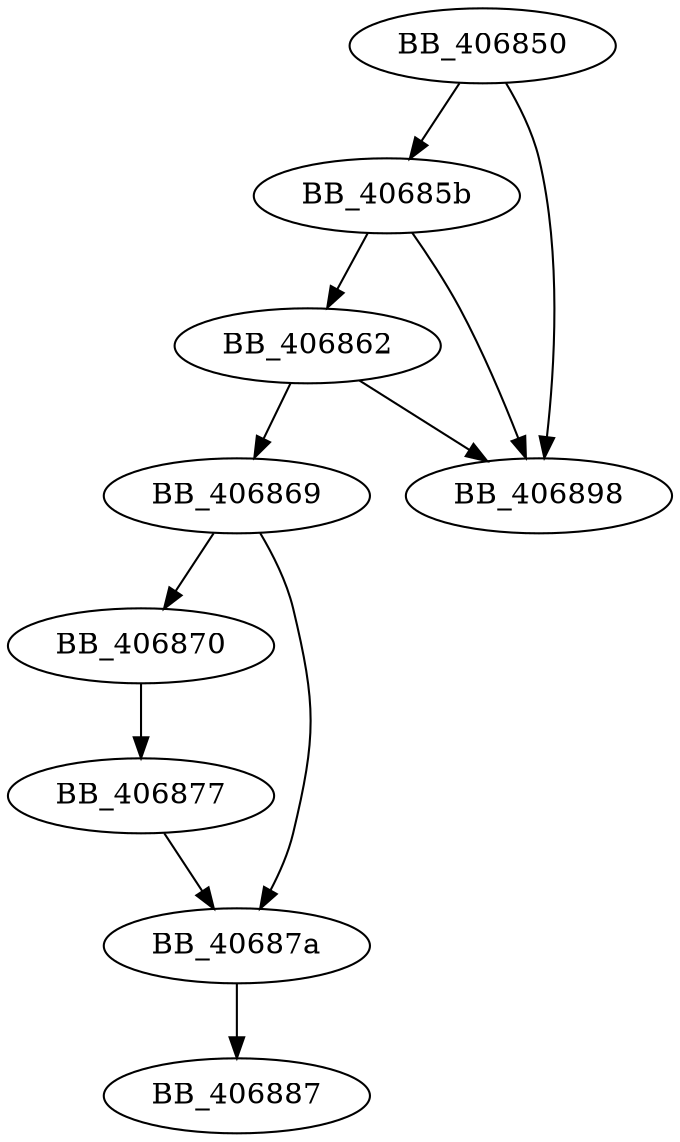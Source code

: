 DiGraph sub_406850{
BB_406850->BB_40685b
BB_406850->BB_406898
BB_40685b->BB_406862
BB_40685b->BB_406898
BB_406862->BB_406869
BB_406862->BB_406898
BB_406869->BB_406870
BB_406869->BB_40687a
BB_406870->BB_406877
BB_406877->BB_40687a
BB_40687a->BB_406887
}
